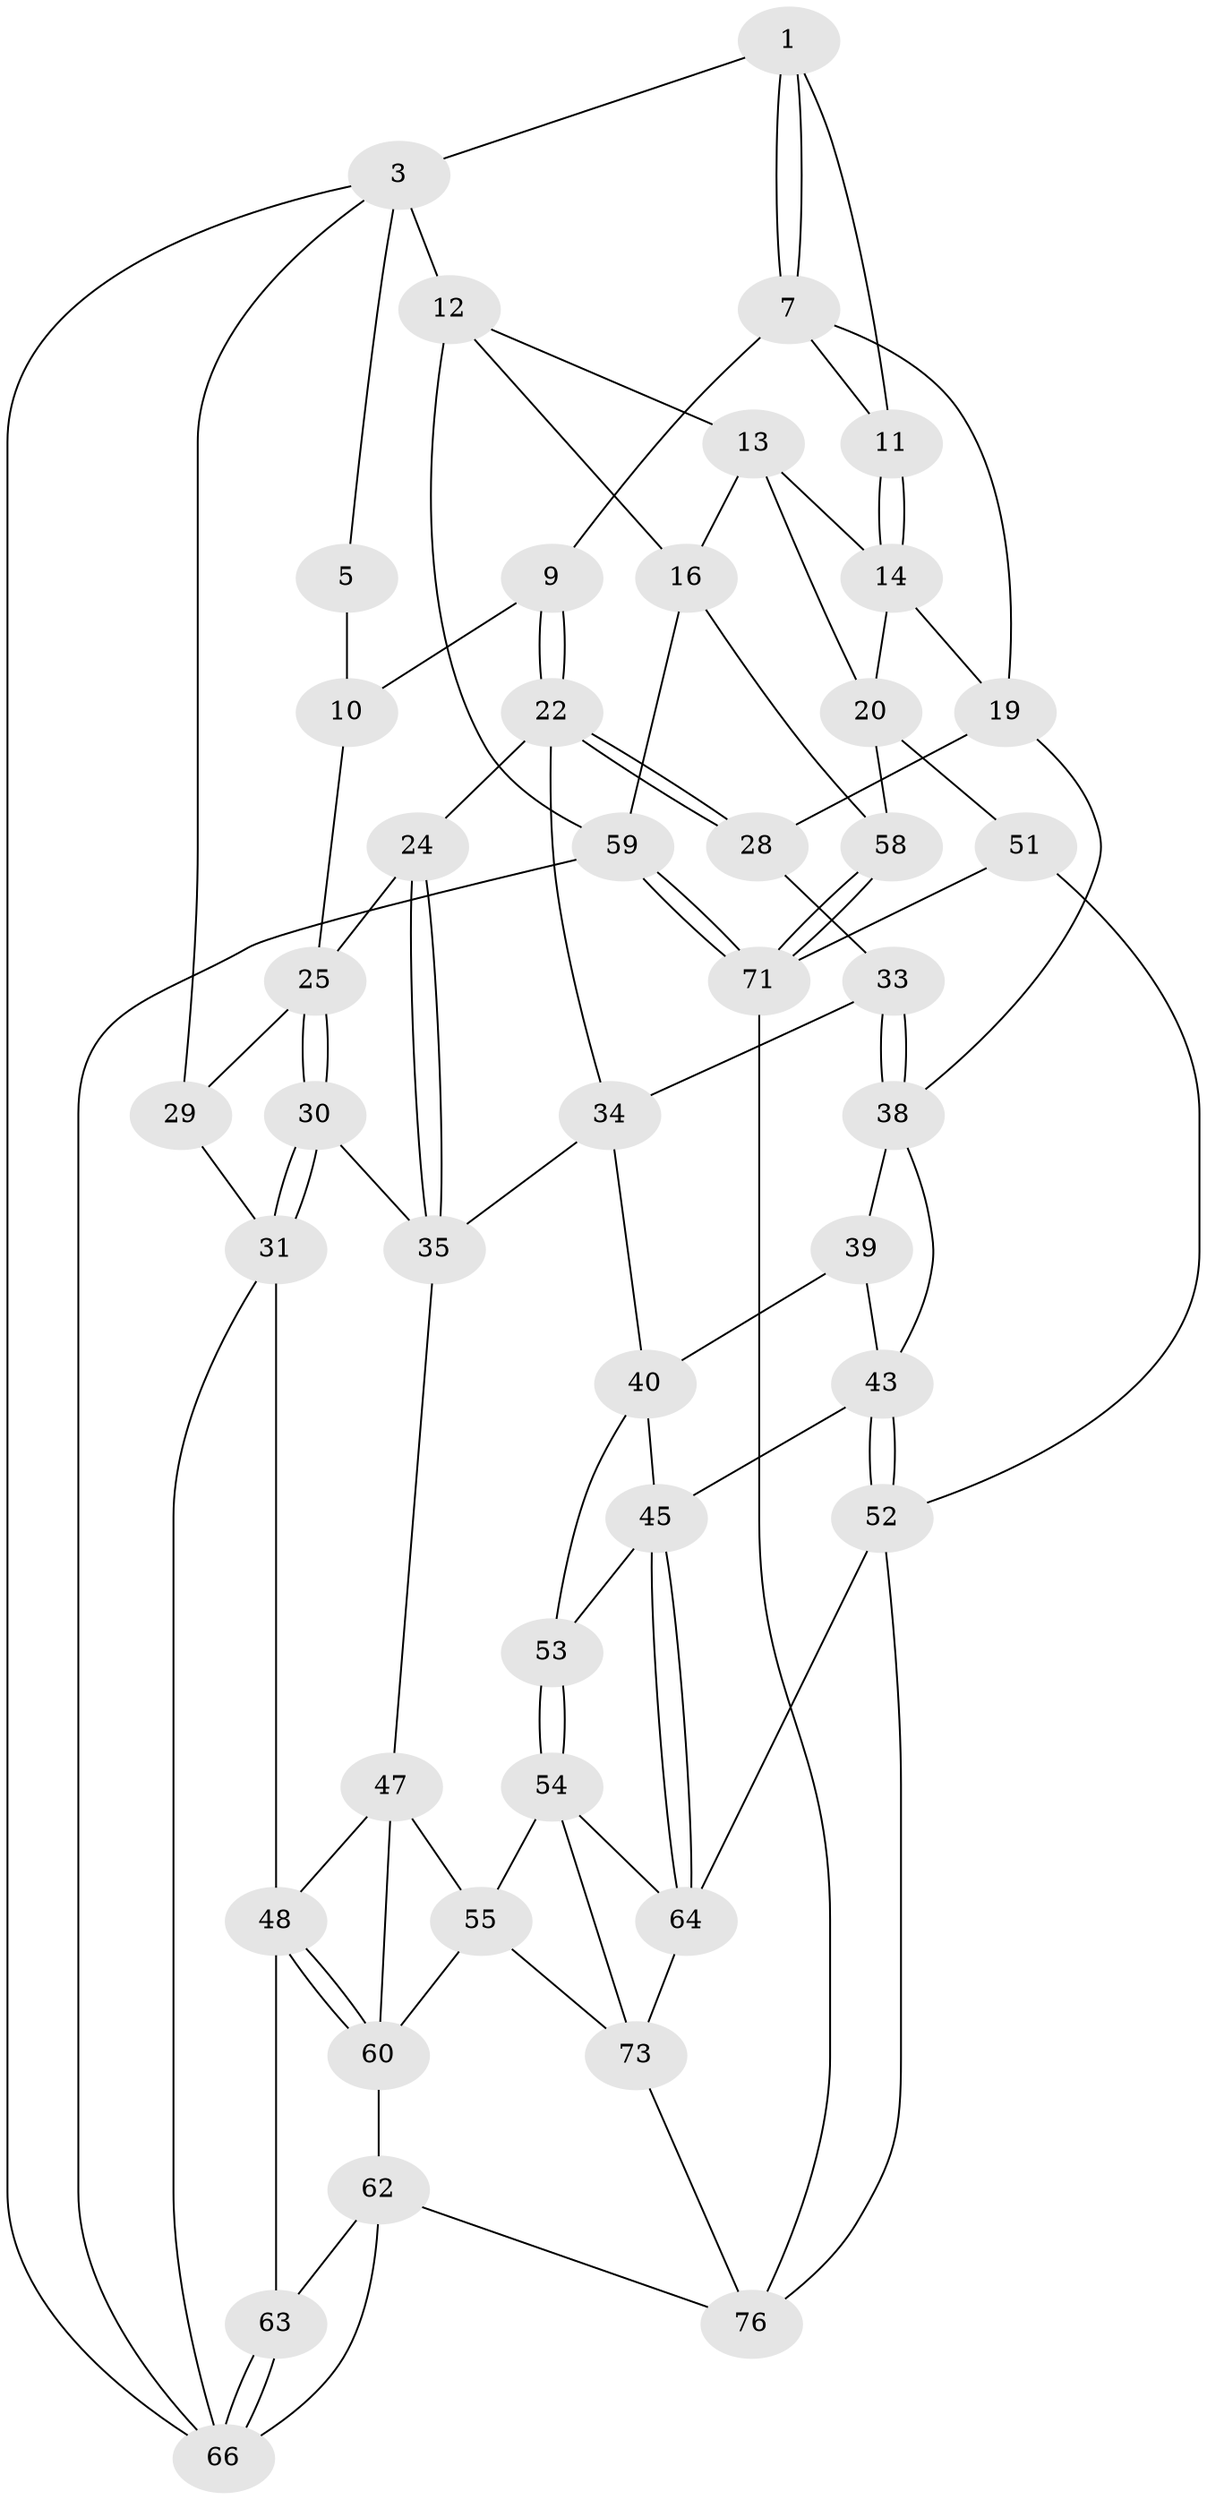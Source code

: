 // Generated by graph-tools (version 1.1) at 2025/24/03/03/25 07:24:37]
// undirected, 45 vertices, 98 edges
graph export_dot {
graph [start="1"]
  node [color=gray90,style=filled];
  1 [pos="+0.3482676717204877+0",super="+2"];
  3 [pos="+0.7595060322266424+0",super="+4"];
  5 [pos="+0+0",super="+6"];
  7 [pos="+0.5389965368453855+0.14194299308700017",super="+8"];
  9 [pos="+0.39696231628536044+0.19219795526654027"];
  10 [pos="+0.36472750654721664+0.1785840051415313",super="+21"];
  11 [pos="+0.7129505689122269+0"];
  12 [pos="+0.9774770016214694+0.113069576262411",super="+15"];
  13 [pos="+0.9072039090372058+0.1800507207619793",super="+17"];
  14 [pos="+0.7974807390129331+0.1661169467960573",super="+18"];
  16 [pos="+1+0.42650096765365825",super="+57"];
  19 [pos="+0.7342382877768231+0.4417869491135402",super="+27"];
  20 [pos="+0.8318531969672655+0.44393646229714495",super="+50"];
  22 [pos="+0.4233242713712526+0.30805128026463996",super="+23"];
  24 [pos="+0.3089247781577959+0.42308410923039574"];
  25 [pos="+0.1885558464274856+0.3604470700184827",super="+26"];
  28 [pos="+0.5364610812796952+0.4209714854284174"];
  29 [pos="+0+0.33092262328555283"];
  30 [pos="+0.16814275715471363+0.5259452279136773"];
  31 [pos="+0.06080596377965318+0.6013245275775413",super="+32"];
  33 [pos="+0.4645768367432115+0.4808361560427216"];
  34 [pos="+0.38735651622258305+0.4825055691518336",super="+36"];
  35 [pos="+0.2653550172704494+0.5484897372854767",super="+37"];
  38 [pos="+0.46310582015469826+0.5322832164711369",super="+42"];
  39 [pos="+0.4605040373911924+0.5539007136180487"];
  40 [pos="+0.4458264548930057+0.5785796285313917",super="+41"];
  43 [pos="+0.686449268396956+0.6178375726151772",super="+44"];
  45 [pos="+0.6560841148865304+0.6306967573348592",super="+46"];
  47 [pos="+0.31560760400521953+0.6183134684384459",super="+56"];
  48 [pos="+0.1673896805825758+0.6662585301683344",super="+49"];
  51 [pos="+0.894279625251113+0.7451336674361314"];
  52 [pos="+0.7487376380843196+0.7409396423226765",super="+68"];
  53 [pos="+0.440765892291997+0.6845168014865335"];
  54 [pos="+0.4457765377675405+0.7587964659792368",super="+65"];
  55 [pos="+0.393791295916612+0.753426716724071",super="+70"];
  58 [pos="+0.9394162256175435+0.7327041835180776"];
  59 [pos="+1+1"];
  60 [pos="+0.2700346463604044+0.765483321730909",super="+61"];
  62 [pos="+0.22445586209118934+0.7922969229831575",super="+75"];
  63 [pos="+0.16185330279934976+0.7782669134087086"];
  64 [pos="+0.47990927470015515+0.7843166381779871",super="+69"];
  66 [pos="+0+0.8855885788789919",super="+67"];
  71 [pos="+1+1",super="+72"];
  73 [pos="+0.34024034947551224+0.8832706922925458",super="+74"];
  76 [pos="+0.199309443651888+1",super="+77"];
  1 -- 7;
  1 -- 7;
  1 -- 3;
  1 -- 11;
  3 -- 12 [weight=2];
  3 -- 5;
  3 -- 66;
  3 -- 29;
  5 -- 10 [weight=2];
  7 -- 11;
  7 -- 9;
  7 -- 19;
  9 -- 10;
  9 -- 22;
  9 -- 22;
  10 -- 25;
  11 -- 14;
  11 -- 14;
  12 -- 13;
  12 -- 16;
  12 -- 59;
  13 -- 14;
  13 -- 16;
  13 -- 20;
  14 -- 19;
  14 -- 20;
  16 -- 58;
  16 -- 59;
  19 -- 28;
  19 -- 38;
  20 -- 58;
  20 -- 51;
  22 -- 28;
  22 -- 28;
  22 -- 24;
  22 -- 34;
  24 -- 25;
  24 -- 35;
  24 -- 35;
  25 -- 30;
  25 -- 30;
  25 -- 29;
  28 -- 33;
  29 -- 31;
  30 -- 31;
  30 -- 31;
  30 -- 35;
  31 -- 66;
  31 -- 48;
  33 -- 34;
  33 -- 38;
  33 -- 38;
  34 -- 40;
  34 -- 35;
  35 -- 47;
  38 -- 39;
  38 -- 43;
  39 -- 40;
  39 -- 43;
  40 -- 53;
  40 -- 45;
  43 -- 52;
  43 -- 52;
  43 -- 45;
  45 -- 64;
  45 -- 64;
  45 -- 53;
  47 -- 48;
  47 -- 60;
  47 -- 55;
  48 -- 60;
  48 -- 60;
  48 -- 63;
  51 -- 52;
  51 -- 71;
  52 -- 76;
  52 -- 64;
  53 -- 54;
  53 -- 54;
  54 -- 55;
  54 -- 64;
  54 -- 73;
  55 -- 60;
  55 -- 73;
  58 -- 71;
  58 -- 71;
  59 -- 71;
  59 -- 71;
  59 -- 66;
  60 -- 62;
  62 -- 63;
  62 -- 66;
  62 -- 76;
  63 -- 66;
  63 -- 66;
  64 -- 73;
  71 -- 76;
  73 -- 76;
}
